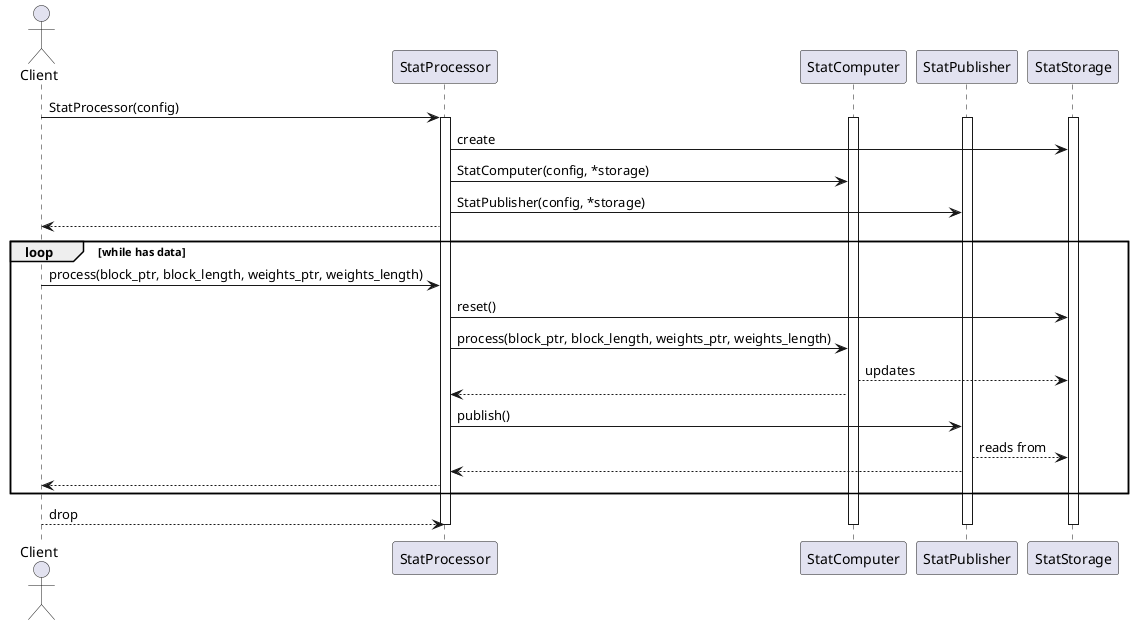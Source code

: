 @startuml PST STAT Processor
actor Client
Client -> StatProcessor: StatProcessor(config)
activate StatProcessor
activate StatComputer
activate StatPublisher
activate StatStorage
StatProcessor -> StatStorage: create
StatProcessor -> StatComputer: StatComputer(config, *storage)
StatProcessor -> StatPublisher: StatPublisher(config, *storage)
Client <-- StatProcessor
loop while has data
  Client -> StatProcessor: process(block_ptr, block_length, weights_ptr, weights_length)
  StatProcessor -> StatStorage: reset()
  StatProcessor -> StatComputer: process(block_ptr, block_length, weights_ptr, weights_length)
  StatComputer --> StatStorage: updates
  StatProcessor <-- StatComputer
  StatProcessor -> StatPublisher: publish()
  StatPublisher --> StatStorage: reads from
  StatProcessor <-- StatPublisher
  Client <-- StatProcessor
end
Client --> StatProcessor: drop
deactivate StatProcessor
deactivate StatComputer
deactivate StatPublisher
deactivate StatStorage
@enduml
